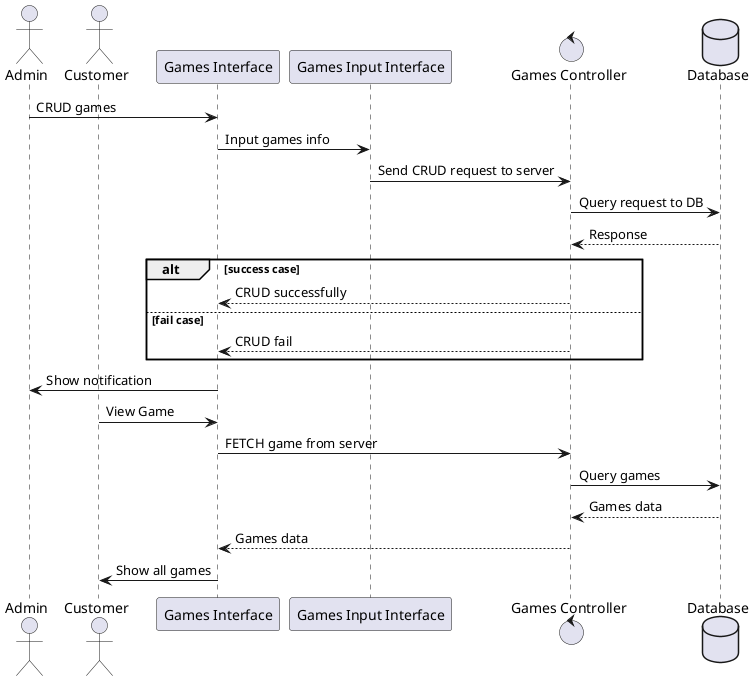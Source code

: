 @startuml

actor Admin as A
actor Customer as C
participant "Games Interface" as GI
participant "Games Input Interface" as GII
control "Games Controller" as GC
database "Database" as D

A -> GI: CRUD games
GI -> GII: Input games info
GII -> GC: Send CRUD request to server
GC -> D: Query request to DB
D --> GC: Response

alt success case
    GC --> GI: CRUD successfully
else fail case
    GC --> GI: CRUD fail
end

GI -> A: Show notification

C -> GI: View Game
GI -> GC: FETCH game from server 
GC -> D: Query games
D --> GC: Games data
GC --> GI: Games data
GI -> C: Show all games

@enduml